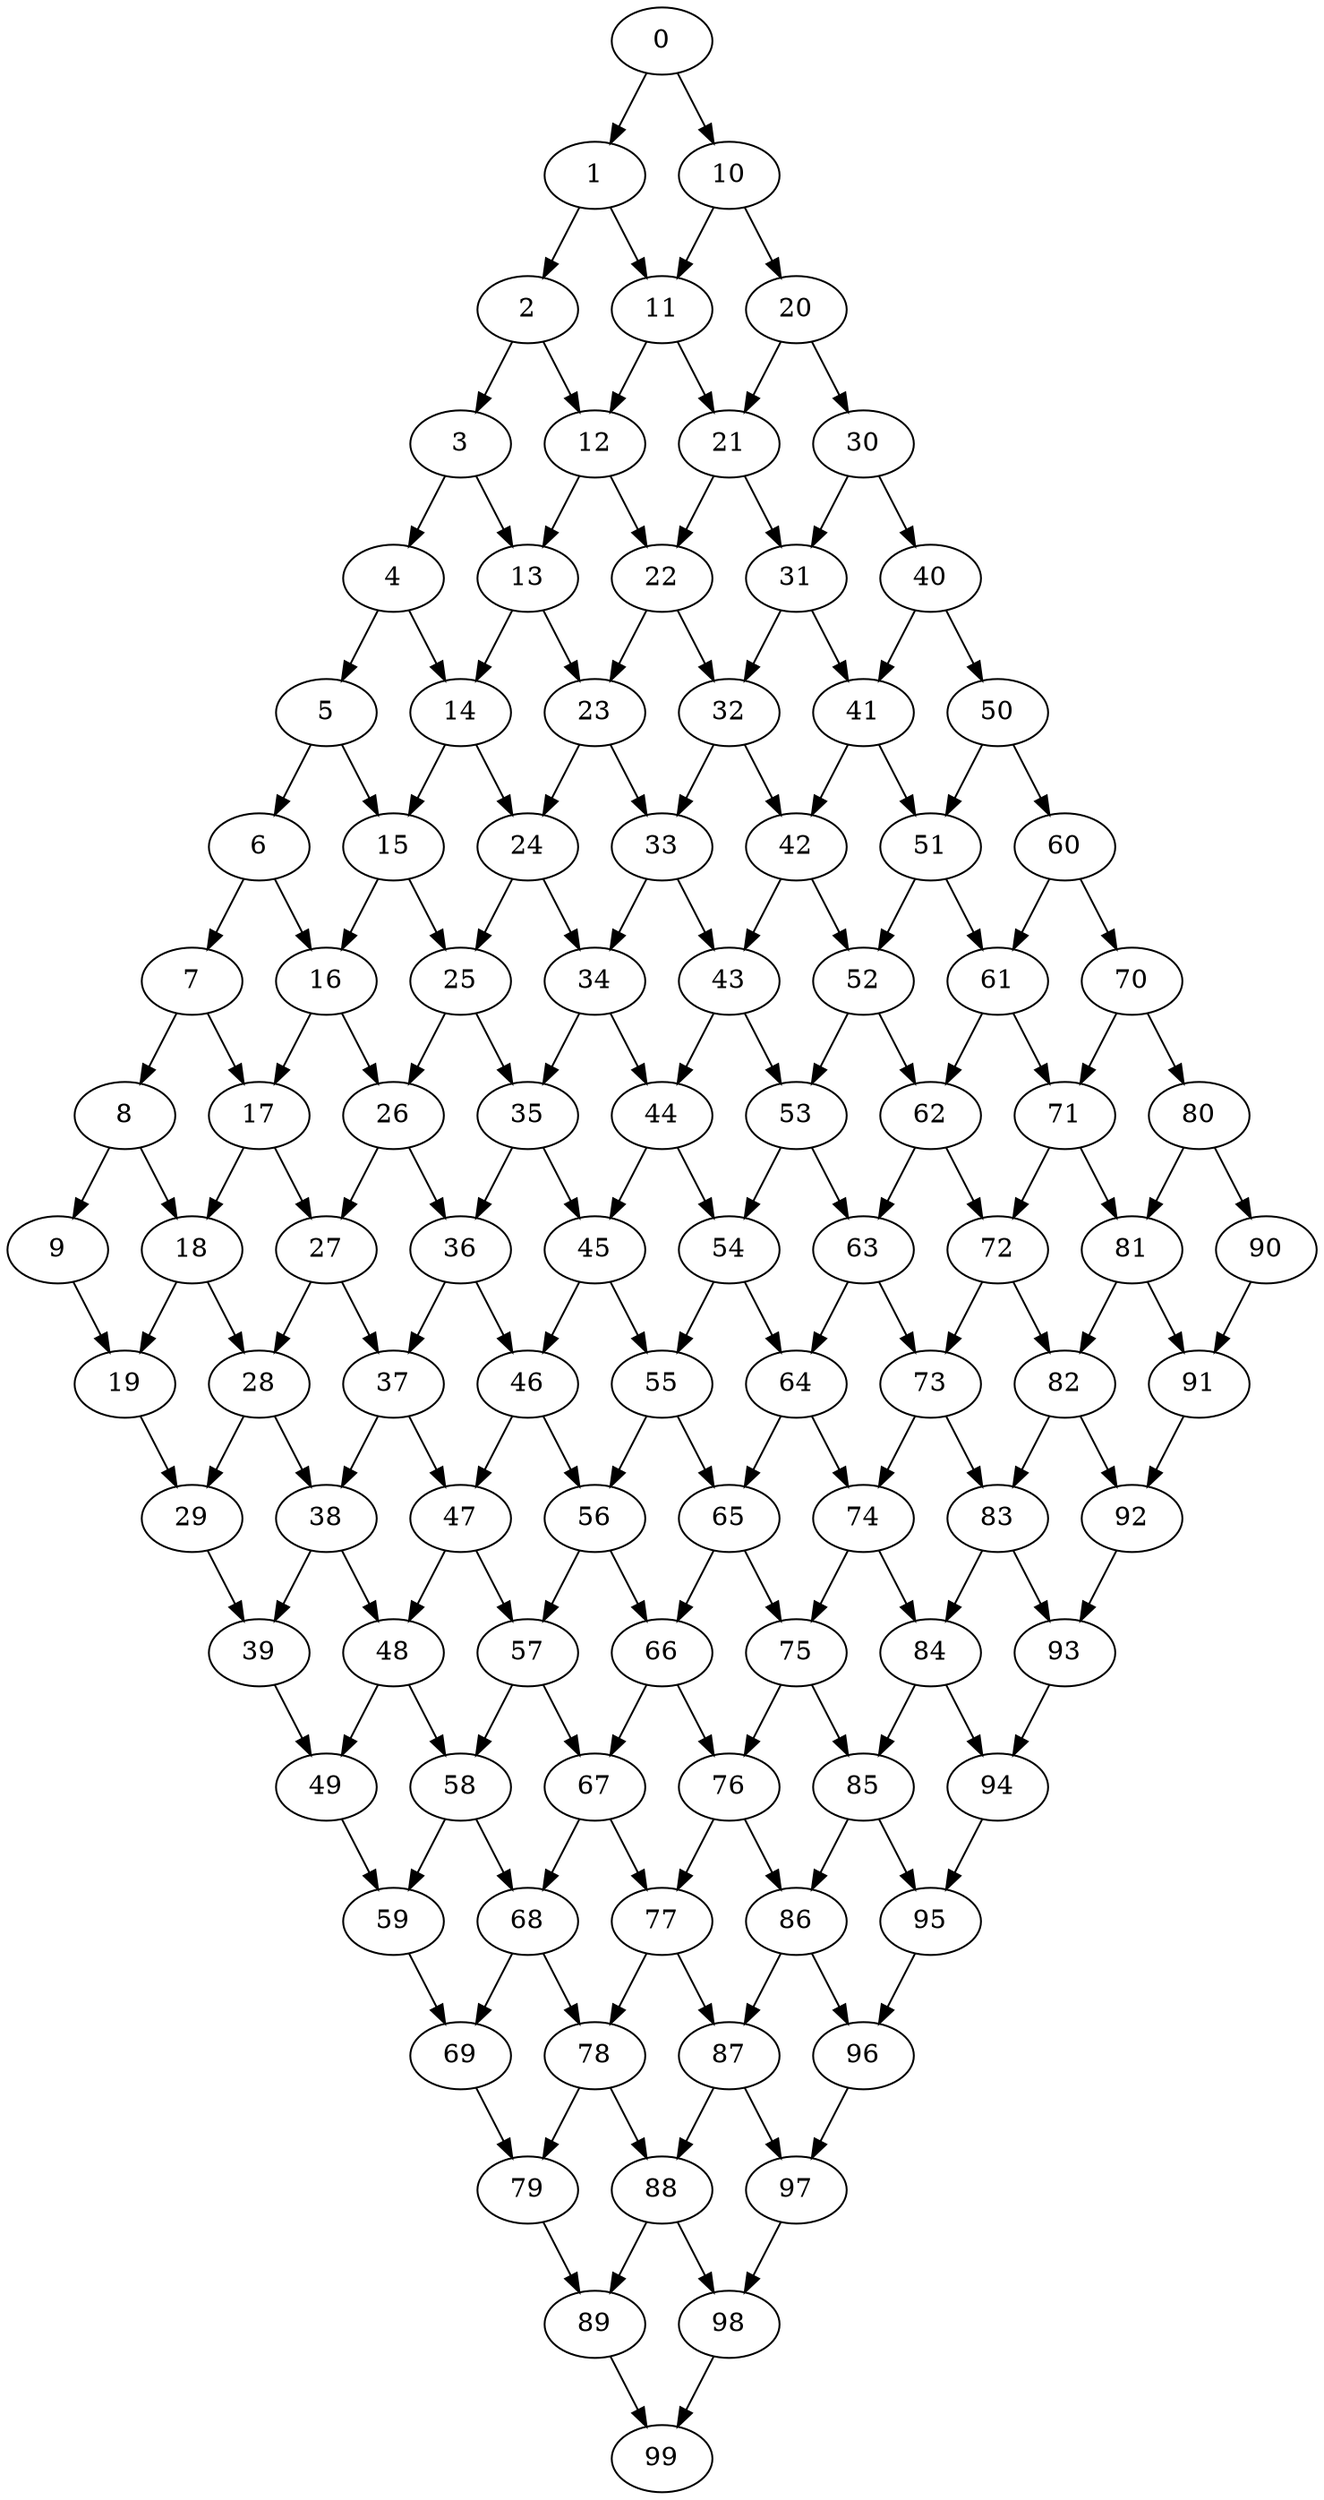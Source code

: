 digraph {
	0 [label=0]
	1 [label=1]
	2 [label=2]
	3 [label=3]
	4 [label=4]
	5 [label=5]
	6 [label=6]
	7 [label=7]
	8 [label=8]
	9 [label=9]
	10 [label=10]
	11 [label=11]
	12 [label=12]
	13 [label=13]
	14 [label=14]
	15 [label=15]
	16 [label=16]
	17 [label=17]
	18 [label=18]
	19 [label=19]
	20 [label=20]
	21 [label=21]
	22 [label=22]
	23 [label=23]
	24 [label=24]
	25 [label=25]
	26 [label=26]
	27 [label=27]
	28 [label=28]
	29 [label=29]
	30 [label=30]
	31 [label=31]
	32 [label=32]
	33 [label=33]
	34 [label=34]
	35 [label=35]
	36 [label=36]
	37 [label=37]
	38 [label=38]
	39 [label=39]
	40 [label=40]
	41 [label=41]
	42 [label=42]
	43 [label=43]
	44 [label=44]
	45 [label=45]
	46 [label=46]
	47 [label=47]
	48 [label=48]
	49 [label=49]
	50 [label=50]
	51 [label=51]
	52 [label=52]
	53 [label=53]
	54 [label=54]
	55 [label=55]
	56 [label=56]
	57 [label=57]
	58 [label=58]
	59 [label=59]
	60 [label=60]
	61 [label=61]
	62 [label=62]
	63 [label=63]
	64 [label=64]
	65 [label=65]
	66 [label=66]
	67 [label=67]
	68 [label=68]
	69 [label=69]
	70 [label=70]
	71 [label=71]
	72 [label=72]
	73 [label=73]
	74 [label=74]
	75 [label=75]
	76 [label=76]
	77 [label=77]
	78 [label=78]
	79 [label=79]
	80 [label=80]
	81 [label=81]
	82 [label=82]
	83 [label=83]
	84 [label=84]
	85 [label=85]
	86 [label=86]
	87 [label=87]
	88 [label=88]
	89 [label=89]
	90 [label=90]
	91 [label=91]
	92 [label=92]
	93 [label=93]
	94 [label=94]
	95 [label=95]
	96 [label=96]
	97 [label=97]
	98 [label=98]
	99 [label=99]
	0 -> 10
	0 -> 1
	1 -> 11
	1 -> 2
	2 -> 12
	2 -> 3
	3 -> 13
	3 -> 4
	4 -> 14
	4 -> 5
	5 -> 15
	5 -> 6
	6 -> 16
	6 -> 7
	7 -> 17
	7 -> 8
	8 -> 18
	8 -> 9
	9 -> 19
	10 -> 20
	10 -> 11
	11 -> 21
	11 -> 12
	12 -> 22
	12 -> 13
	13 -> 23
	13 -> 14
	14 -> 24
	14 -> 15
	15 -> 25
	15 -> 16
	16 -> 26
	16 -> 17
	17 -> 27
	17 -> 18
	18 -> 28
	18 -> 19
	19 -> 29
	20 -> 30
	20 -> 21
	21 -> 31
	21 -> 22
	22 -> 32
	22 -> 23
	23 -> 33
	23 -> 24
	24 -> 34
	24 -> 25
	25 -> 35
	25 -> 26
	26 -> 36
	26 -> 27
	27 -> 37
	27 -> 28
	28 -> 38
	28 -> 29
	29 -> 39
	30 -> 40
	30 -> 31
	31 -> 41
	31 -> 32
	32 -> 42
	32 -> 33
	33 -> 43
	33 -> 34
	34 -> 44
	34 -> 35
	35 -> 45
	35 -> 36
	36 -> 46
	36 -> 37
	37 -> 47
	37 -> 38
	38 -> 48
	38 -> 39
	39 -> 49
	40 -> 50
	40 -> 41
	41 -> 51
	41 -> 42
	42 -> 52
	42 -> 43
	43 -> 53
	43 -> 44
	44 -> 54
	44 -> 45
	45 -> 55
	45 -> 46
	46 -> 56
	46 -> 47
	47 -> 57
	47 -> 48
	48 -> 58
	48 -> 49
	49 -> 59
	50 -> 60
	50 -> 51
	51 -> 61
	51 -> 52
	52 -> 62
	52 -> 53
	53 -> 63
	53 -> 54
	54 -> 64
	54 -> 55
	55 -> 65
	55 -> 56
	56 -> 66
	56 -> 57
	57 -> 67
	57 -> 58
	58 -> 68
	58 -> 59
	59 -> 69
	60 -> 70
	60 -> 61
	61 -> 71
	61 -> 62
	62 -> 72
	62 -> 63
	63 -> 73
	63 -> 64
	64 -> 74
	64 -> 65
	65 -> 75
	65 -> 66
	66 -> 76
	66 -> 67
	67 -> 77
	67 -> 68
	68 -> 78
	68 -> 69
	69 -> 79
	70 -> 80
	70 -> 71
	71 -> 81
	71 -> 72
	72 -> 82
	72 -> 73
	73 -> 83
	73 -> 74
	74 -> 84
	74 -> 75
	75 -> 85
	75 -> 76
	76 -> 86
	76 -> 77
	77 -> 87
	77 -> 78
	78 -> 88
	78 -> 79
	79 -> 89
	80 -> 90
	80 -> 81
	81 -> 91
	81 -> 82
	82 -> 92
	82 -> 83
	83 -> 93
	83 -> 84
	84 -> 94
	84 -> 85
	85 -> 95
	85 -> 86
	86 -> 96
	86 -> 87
	87 -> 97
	87 -> 88
	88 -> 98
	88 -> 89
	89 -> 99
	90 -> 91
	91 -> 92
	92 -> 93
	93 -> 94
	94 -> 95
	95 -> 96
	96 -> 97
	97 -> 98
	98 -> 99
}